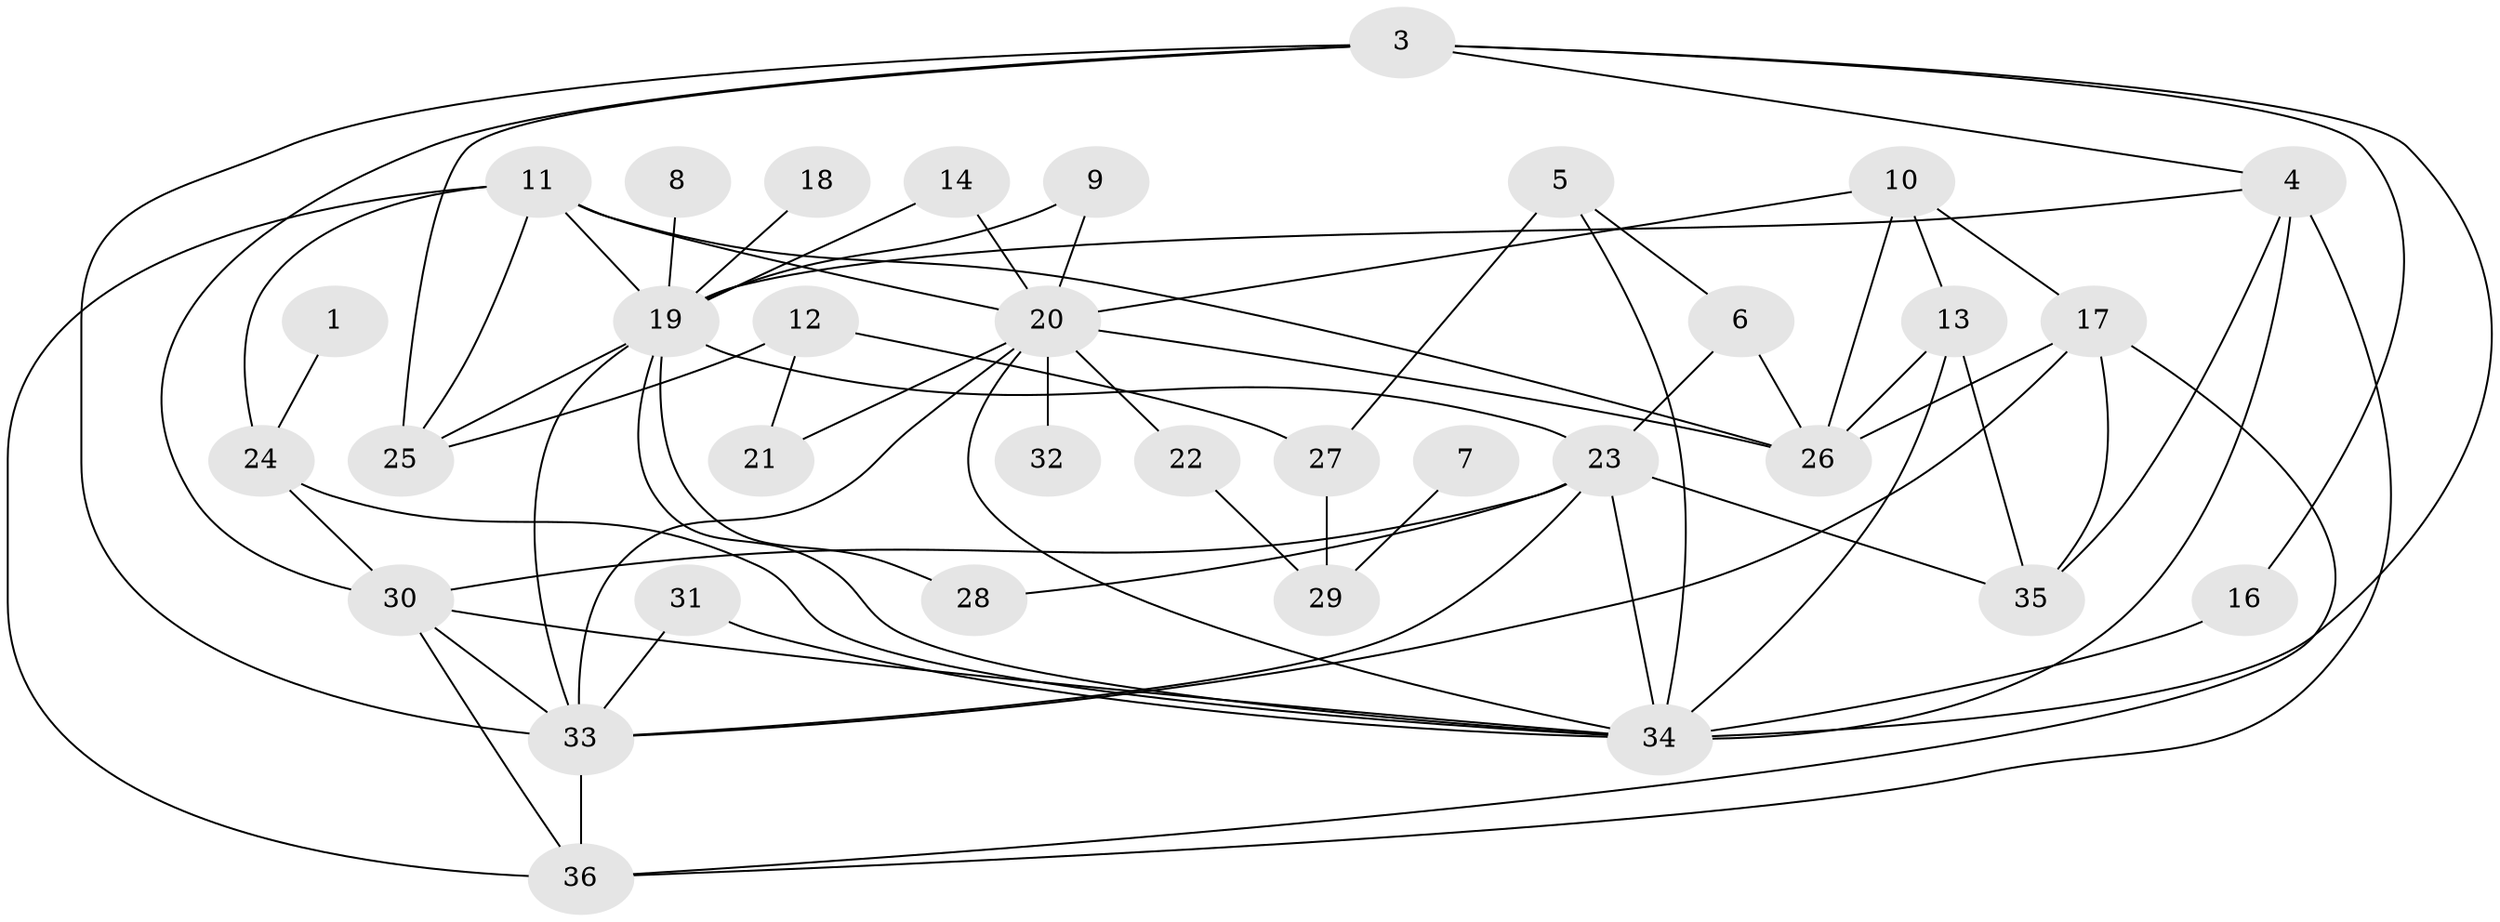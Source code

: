 // original degree distribution, {3: 0.2535211267605634, 4: 0.19718309859154928, 2: 0.2112676056338028, 1: 0.14084507042253522, 8: 0.014084507042253521, 0: 0.028169014084507043, 5: 0.08450704225352113, 6: 0.04225352112676056, 9: 0.014084507042253521, 7: 0.014084507042253521}
// Generated by graph-tools (version 1.1) at 2025/49/03/09/25 03:49:15]
// undirected, 34 vertices, 70 edges
graph export_dot {
graph [start="1"]
  node [color=gray90,style=filled];
  1;
  3;
  4;
  5;
  6;
  7;
  8;
  9;
  10;
  11;
  12;
  13;
  14;
  16;
  17;
  18;
  19;
  20;
  21;
  22;
  23;
  24;
  25;
  26;
  27;
  28;
  29;
  30;
  31;
  32;
  33;
  34;
  35;
  36;
  1 -- 24 [weight=1.0];
  3 -- 4 [weight=1.0];
  3 -- 16 [weight=1.0];
  3 -- 25 [weight=1.0];
  3 -- 30 [weight=1.0];
  3 -- 33 [weight=1.0];
  3 -- 34 [weight=1.0];
  4 -- 19 [weight=1.0];
  4 -- 34 [weight=2.0];
  4 -- 35 [weight=1.0];
  4 -- 36 [weight=1.0];
  5 -- 6 [weight=1.0];
  5 -- 27 [weight=1.0];
  5 -- 34 [weight=1.0];
  6 -- 23 [weight=1.0];
  6 -- 26 [weight=1.0];
  7 -- 29 [weight=1.0];
  8 -- 19 [weight=1.0];
  9 -- 19 [weight=1.0];
  9 -- 20 [weight=2.0];
  10 -- 13 [weight=1.0];
  10 -- 17 [weight=1.0];
  10 -- 20 [weight=1.0];
  10 -- 26 [weight=1.0];
  11 -- 19 [weight=1.0];
  11 -- 20 [weight=1.0];
  11 -- 24 [weight=1.0];
  11 -- 25 [weight=1.0];
  11 -- 26 [weight=1.0];
  11 -- 36 [weight=1.0];
  12 -- 21 [weight=1.0];
  12 -- 25 [weight=1.0];
  12 -- 27 [weight=1.0];
  13 -- 26 [weight=1.0];
  13 -- 34 [weight=1.0];
  13 -- 35 [weight=1.0];
  14 -- 19 [weight=1.0];
  14 -- 20 [weight=1.0];
  16 -- 34 [weight=1.0];
  17 -- 26 [weight=1.0];
  17 -- 33 [weight=1.0];
  17 -- 35 [weight=1.0];
  17 -- 36 [weight=1.0];
  18 -- 19 [weight=1.0];
  19 -- 23 [weight=1.0];
  19 -- 25 [weight=1.0];
  19 -- 28 [weight=1.0];
  19 -- 33 [weight=1.0];
  19 -- 34 [weight=1.0];
  20 -- 21 [weight=1.0];
  20 -- 22 [weight=1.0];
  20 -- 26 [weight=1.0];
  20 -- 32 [weight=1.0];
  20 -- 33 [weight=1.0];
  20 -- 34 [weight=1.0];
  22 -- 29 [weight=1.0];
  23 -- 28 [weight=1.0];
  23 -- 30 [weight=2.0];
  23 -- 33 [weight=1.0];
  23 -- 34 [weight=1.0];
  23 -- 35 [weight=1.0];
  24 -- 30 [weight=1.0];
  24 -- 34 [weight=1.0];
  27 -- 29 [weight=1.0];
  30 -- 33 [weight=1.0];
  30 -- 34 [weight=1.0];
  30 -- 36 [weight=1.0];
  31 -- 33 [weight=1.0];
  31 -- 34 [weight=1.0];
  33 -- 36 [weight=1.0];
}
